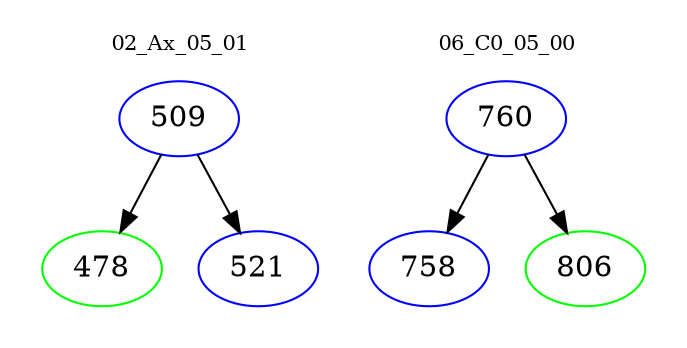 digraph{
subgraph cluster_0 {
color = white
label = "02_Ax_05_01";
fontsize=10;
T0_509 [label="509", color="blue"]
T0_509 -> T0_478 [color="black"]
T0_478 [label="478", color="green"]
T0_509 -> T0_521 [color="black"]
T0_521 [label="521", color="blue"]
}
subgraph cluster_1 {
color = white
label = "06_C0_05_00";
fontsize=10;
T1_760 [label="760", color="blue"]
T1_760 -> T1_758 [color="black"]
T1_758 [label="758", color="blue"]
T1_760 -> T1_806 [color="black"]
T1_806 [label="806", color="green"]
}
}
